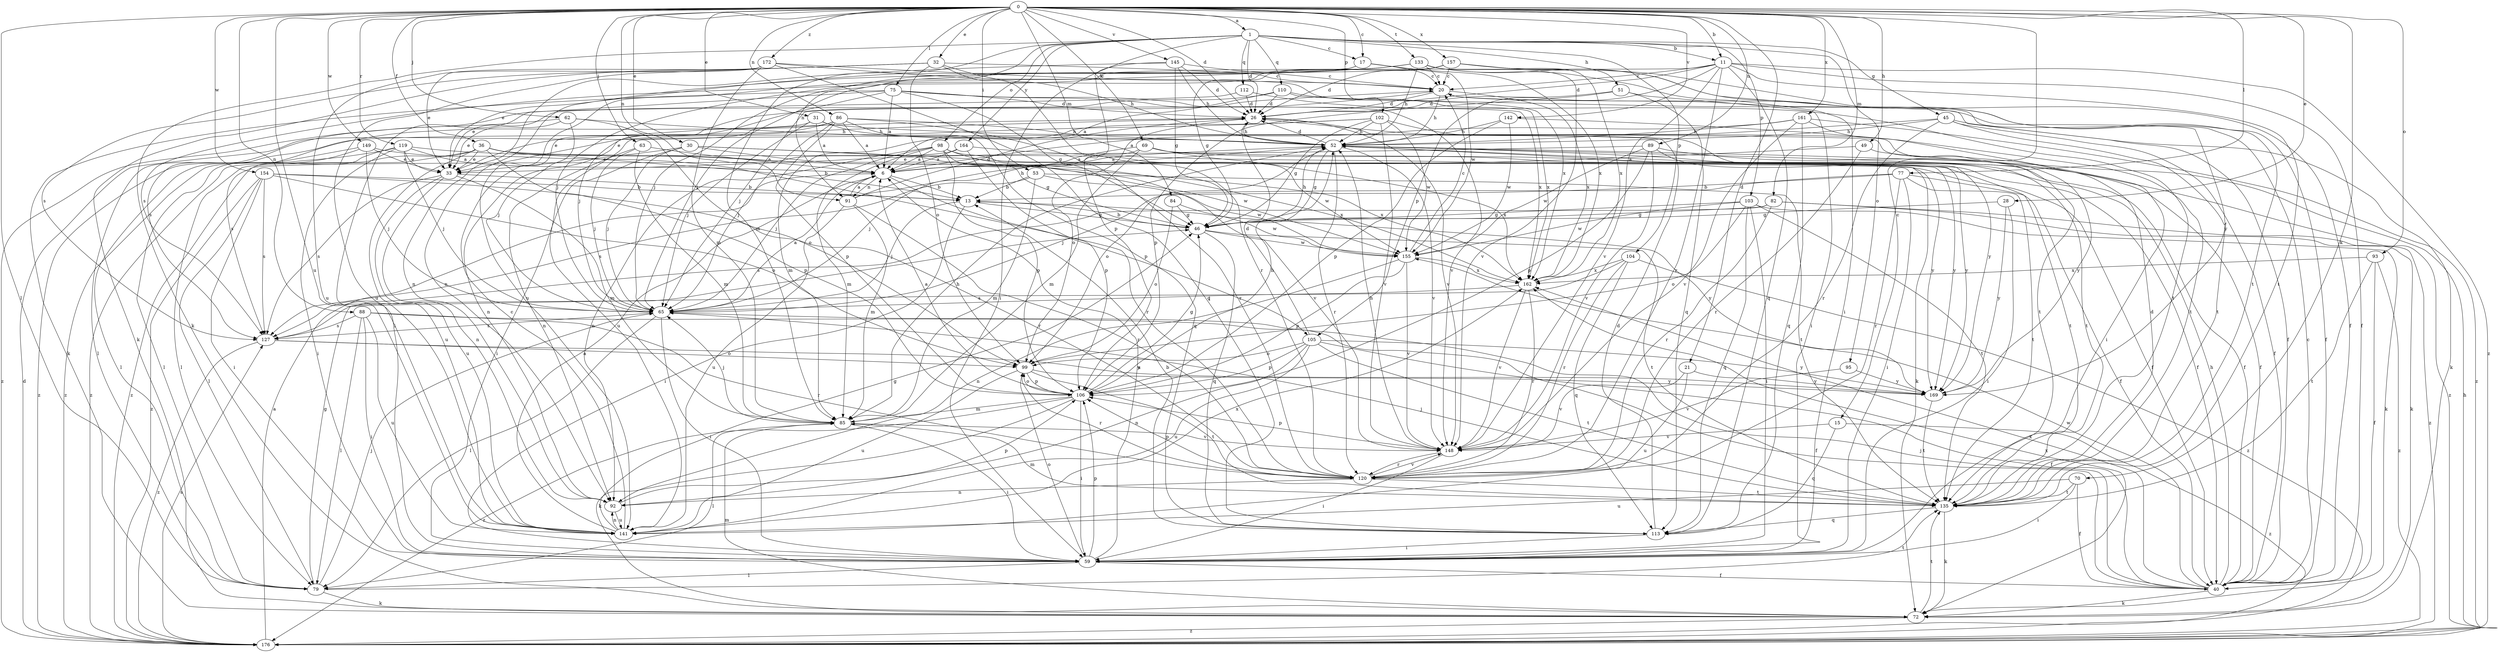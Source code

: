 strict digraph  {
0;
1;
6;
11;
13;
15;
17;
20;
21;
26;
28;
30;
31;
32;
33;
36;
40;
45;
46;
49;
51;
52;
53;
59;
62;
63;
65;
69;
70;
72;
75;
77;
79;
82;
84;
85;
86;
88;
89;
91;
92;
93;
95;
98;
99;
102;
103;
104;
105;
106;
110;
112;
113;
119;
120;
127;
133;
135;
141;
142;
145;
148;
149;
154;
155;
157;
161;
162;
164;
169;
172;
176;
0 -> 1  [label=a];
0 -> 11  [label=b];
0 -> 15  [label=c];
0 -> 17  [label=c];
0 -> 21  [label=d];
0 -> 26  [label=d];
0 -> 28  [label=e];
0 -> 30  [label=e];
0 -> 31  [label=e];
0 -> 32  [label=e];
0 -> 36  [label=f];
0 -> 49  [label=h];
0 -> 53  [label=i];
0 -> 62  [label=j];
0 -> 63  [label=j];
0 -> 69  [label=k];
0 -> 70  [label=k];
0 -> 75  [label=l];
0 -> 77  [label=l];
0 -> 79  [label=l];
0 -> 82  [label=m];
0 -> 84  [label=m];
0 -> 86  [label=n];
0 -> 88  [label=n];
0 -> 89  [label=n];
0 -> 91  [label=n];
0 -> 93  [label=o];
0 -> 102  [label=p];
0 -> 119  [label=r];
0 -> 133  [label=t];
0 -> 141  [label=u];
0 -> 142  [label=v];
0 -> 145  [label=v];
0 -> 149  [label=w];
0 -> 154  [label=w];
0 -> 157  [label=x];
0 -> 161  [label=x];
0 -> 172  [label=z];
1 -> 11  [label=b];
1 -> 17  [label=c];
1 -> 26  [label=d];
1 -> 45  [label=g];
1 -> 51  [label=h];
1 -> 59  [label=i];
1 -> 72  [label=k];
1 -> 85  [label=m];
1 -> 91  [label=n];
1 -> 95  [label=o];
1 -> 98  [label=o];
1 -> 103  [label=p];
1 -> 104  [label=p];
1 -> 110  [label=q];
1 -> 112  [label=q];
1 -> 164  [label=y];
6 -> 13  [label=b];
6 -> 91  [label=n];
6 -> 105  [label=p];
11 -> 20  [label=c];
11 -> 26  [label=d];
11 -> 40  [label=f];
11 -> 105  [label=p];
11 -> 113  [label=q];
11 -> 120  [label=r];
11 -> 127  [label=s];
11 -> 135  [label=t];
11 -> 148  [label=v];
11 -> 176  [label=z];
13 -> 46  [label=g];
13 -> 59  [label=i];
13 -> 65  [label=j];
13 -> 169  [label=y];
15 -> 113  [label=q];
15 -> 148  [label=v];
15 -> 176  [label=z];
17 -> 20  [label=c];
17 -> 65  [label=j];
17 -> 92  [label=n];
17 -> 155  [label=w];
17 -> 162  [label=x];
20 -> 26  [label=d];
20 -> 40  [label=f];
20 -> 52  [label=h];
20 -> 65  [label=j];
20 -> 162  [label=x];
21 -> 141  [label=u];
21 -> 148  [label=v];
21 -> 169  [label=y];
26 -> 52  [label=h];
26 -> 79  [label=l];
26 -> 99  [label=o];
26 -> 148  [label=v];
28 -> 46  [label=g];
28 -> 59  [label=i];
28 -> 169  [label=y];
30 -> 33  [label=e];
30 -> 46  [label=g];
30 -> 59  [label=i];
30 -> 65  [label=j];
30 -> 155  [label=w];
30 -> 169  [label=y];
31 -> 6  [label=a];
31 -> 52  [label=h];
31 -> 65  [label=j];
31 -> 127  [label=s];
31 -> 169  [label=y];
32 -> 20  [label=c];
32 -> 52  [label=h];
32 -> 72  [label=k];
32 -> 99  [label=o];
32 -> 120  [label=r];
32 -> 127  [label=s];
32 -> 141  [label=u];
33 -> 13  [label=b];
33 -> 85  [label=m];
33 -> 92  [label=n];
33 -> 127  [label=s];
33 -> 141  [label=u];
36 -> 13  [label=b];
36 -> 33  [label=e];
36 -> 40  [label=f];
36 -> 79  [label=l];
36 -> 106  [label=p];
36 -> 141  [label=u];
36 -> 162  [label=x];
36 -> 176  [label=z];
40 -> 20  [label=c];
40 -> 52  [label=h];
40 -> 65  [label=j];
40 -> 72  [label=k];
40 -> 155  [label=w];
40 -> 162  [label=x];
45 -> 40  [label=f];
45 -> 52  [label=h];
45 -> 72  [label=k];
45 -> 120  [label=r];
45 -> 135  [label=t];
45 -> 141  [label=u];
46 -> 13  [label=b];
46 -> 52  [label=h];
46 -> 113  [label=q];
46 -> 135  [label=t];
46 -> 155  [label=w];
49 -> 6  [label=a];
49 -> 120  [label=r];
49 -> 169  [label=y];
51 -> 26  [label=d];
51 -> 59  [label=i];
51 -> 106  [label=p];
51 -> 113  [label=q];
52 -> 6  [label=a];
52 -> 26  [label=d];
52 -> 40  [label=f];
52 -> 46  [label=g];
52 -> 99  [label=o];
52 -> 120  [label=r];
52 -> 148  [label=v];
52 -> 169  [label=y];
52 -> 176  [label=z];
53 -> 13  [label=b];
53 -> 85  [label=m];
53 -> 127  [label=s];
53 -> 135  [label=t];
53 -> 155  [label=w];
59 -> 6  [label=a];
59 -> 40  [label=f];
59 -> 79  [label=l];
59 -> 99  [label=o];
59 -> 106  [label=p];
62 -> 33  [label=e];
62 -> 52  [label=h];
62 -> 65  [label=j];
62 -> 99  [label=o];
62 -> 176  [label=z];
63 -> 6  [label=a];
63 -> 65  [label=j];
63 -> 85  [label=m];
63 -> 92  [label=n];
65 -> 6  [label=a];
65 -> 59  [label=i];
65 -> 79  [label=l];
65 -> 127  [label=s];
69 -> 6  [label=a];
69 -> 65  [label=j];
69 -> 85  [label=m];
69 -> 135  [label=t];
69 -> 162  [label=x];
69 -> 169  [label=y];
70 -> 40  [label=f];
70 -> 59  [label=i];
70 -> 135  [label=t];
70 -> 141  [label=u];
72 -> 85  [label=m];
72 -> 135  [label=t];
72 -> 162  [label=x];
72 -> 176  [label=z];
75 -> 6  [label=a];
75 -> 26  [label=d];
75 -> 46  [label=g];
75 -> 59  [label=i];
75 -> 65  [label=j];
75 -> 72  [label=k];
75 -> 148  [label=v];
75 -> 162  [label=x];
77 -> 13  [label=b];
77 -> 40  [label=f];
77 -> 59  [label=i];
77 -> 65  [label=j];
77 -> 120  [label=r];
77 -> 135  [label=t];
79 -> 46  [label=g];
79 -> 65  [label=j];
79 -> 72  [label=k];
79 -> 135  [label=t];
82 -> 46  [label=g];
82 -> 72  [label=k];
82 -> 120  [label=r];
82 -> 127  [label=s];
82 -> 176  [label=z];
84 -> 46  [label=g];
84 -> 99  [label=o];
84 -> 155  [label=w];
85 -> 52  [label=h];
85 -> 59  [label=i];
85 -> 65  [label=j];
85 -> 79  [label=l];
85 -> 148  [label=v];
86 -> 6  [label=a];
86 -> 33  [label=e];
86 -> 52  [label=h];
86 -> 65  [label=j];
86 -> 92  [label=n];
86 -> 106  [label=p];
86 -> 113  [label=q];
86 -> 120  [label=r];
88 -> 40  [label=f];
88 -> 59  [label=i];
88 -> 79  [label=l];
88 -> 120  [label=r];
88 -> 127  [label=s];
88 -> 141  [label=u];
89 -> 33  [label=e];
89 -> 40  [label=f];
89 -> 106  [label=p];
89 -> 135  [label=t];
89 -> 148  [label=v];
89 -> 155  [label=w];
91 -> 6  [label=a];
91 -> 26  [label=d];
91 -> 52  [label=h];
91 -> 85  [label=m];
91 -> 120  [label=r];
91 -> 141  [label=u];
92 -> 106  [label=p];
92 -> 141  [label=u];
93 -> 40  [label=f];
93 -> 135  [label=t];
93 -> 162  [label=x];
93 -> 176  [label=z];
95 -> 148  [label=v];
95 -> 169  [label=y];
98 -> 6  [label=a];
98 -> 65  [label=j];
98 -> 72  [label=k];
98 -> 85  [label=m];
98 -> 92  [label=n];
98 -> 106  [label=p];
98 -> 148  [label=v];
98 -> 155  [label=w];
99 -> 106  [label=p];
99 -> 120  [label=r];
99 -> 135  [label=t];
99 -> 141  [label=u];
99 -> 169  [label=y];
102 -> 33  [label=e];
102 -> 46  [label=g];
102 -> 52  [label=h];
102 -> 85  [label=m];
102 -> 135  [label=t];
102 -> 148  [label=v];
102 -> 155  [label=w];
103 -> 46  [label=g];
103 -> 59  [label=i];
103 -> 72  [label=k];
103 -> 99  [label=o];
103 -> 113  [label=q];
103 -> 135  [label=t];
103 -> 155  [label=w];
104 -> 113  [label=q];
104 -> 120  [label=r];
104 -> 127  [label=s];
104 -> 162  [label=x];
104 -> 176  [label=z];
105 -> 26  [label=d];
105 -> 40  [label=f];
105 -> 92  [label=n];
105 -> 99  [label=o];
105 -> 106  [label=p];
105 -> 135  [label=t];
105 -> 141  [label=u];
105 -> 169  [label=y];
106 -> 6  [label=a];
106 -> 46  [label=g];
106 -> 52  [label=h];
106 -> 59  [label=i];
106 -> 72  [label=k];
106 -> 85  [label=m];
106 -> 99  [label=o];
106 -> 176  [label=z];
110 -> 6  [label=a];
110 -> 26  [label=d];
110 -> 33  [label=e];
110 -> 40  [label=f];
110 -> 162  [label=x];
112 -> 26  [label=d];
112 -> 127  [label=s];
112 -> 135  [label=t];
113 -> 13  [label=b];
113 -> 26  [label=d];
113 -> 59  [label=i];
119 -> 6  [label=a];
119 -> 33  [label=e];
119 -> 59  [label=i];
119 -> 65  [label=j];
119 -> 79  [label=l];
119 -> 162  [label=x];
119 -> 176  [label=z];
120 -> 92  [label=n];
120 -> 106  [label=p];
120 -> 135  [label=t];
120 -> 148  [label=v];
127 -> 99  [label=o];
127 -> 169  [label=y];
127 -> 176  [label=z];
133 -> 20  [label=c];
133 -> 33  [label=e];
133 -> 52  [label=h];
133 -> 59  [label=i];
133 -> 65  [label=j];
133 -> 135  [label=t];
133 -> 148  [label=v];
135 -> 26  [label=d];
135 -> 65  [label=j];
135 -> 72  [label=k];
135 -> 85  [label=m];
135 -> 113  [label=q];
141 -> 6  [label=a];
141 -> 20  [label=c];
141 -> 46  [label=g];
141 -> 92  [label=n];
141 -> 162  [label=x];
142 -> 52  [label=h];
142 -> 106  [label=p];
142 -> 135  [label=t];
142 -> 155  [label=w];
145 -> 20  [label=c];
145 -> 26  [label=d];
145 -> 46  [label=g];
145 -> 52  [label=h];
145 -> 92  [label=n];
145 -> 106  [label=p];
148 -> 52  [label=h];
148 -> 59  [label=i];
148 -> 106  [label=p];
148 -> 120  [label=r];
149 -> 33  [label=e];
149 -> 65  [label=j];
149 -> 79  [label=l];
149 -> 120  [label=r];
149 -> 176  [label=z];
154 -> 13  [label=b];
154 -> 59  [label=i];
154 -> 79  [label=l];
154 -> 99  [label=o];
154 -> 120  [label=r];
154 -> 127  [label=s];
154 -> 176  [label=z];
155 -> 20  [label=c];
155 -> 92  [label=n];
155 -> 106  [label=p];
155 -> 148  [label=v];
155 -> 162  [label=x];
157 -> 20  [label=c];
157 -> 26  [label=d];
157 -> 40  [label=f];
157 -> 46  [label=g];
157 -> 65  [label=j];
157 -> 141  [label=u];
157 -> 162  [label=x];
157 -> 169  [label=y];
161 -> 6  [label=a];
161 -> 52  [label=h];
161 -> 59  [label=i];
161 -> 113  [label=q];
161 -> 148  [label=v];
161 -> 176  [label=z];
162 -> 65  [label=j];
162 -> 120  [label=r];
162 -> 148  [label=v];
164 -> 6  [label=a];
164 -> 40  [label=f];
164 -> 106  [label=p];
164 -> 176  [label=z];
169 -> 135  [label=t];
172 -> 20  [label=c];
172 -> 33  [label=e];
172 -> 85  [label=m];
172 -> 113  [label=q];
172 -> 141  [label=u];
172 -> 162  [label=x];
176 -> 6  [label=a];
176 -> 26  [label=d];
176 -> 52  [label=h];
176 -> 127  [label=s];
}
